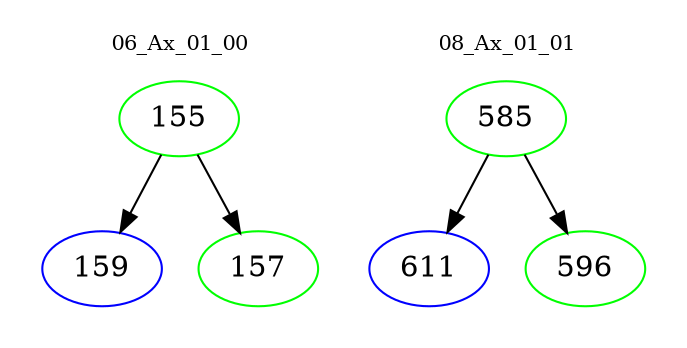 digraph{
subgraph cluster_0 {
color = white
label = "06_Ax_01_00";
fontsize=10;
T0_155 [label="155", color="green"]
T0_155 -> T0_159 [color="black"]
T0_159 [label="159", color="blue"]
T0_155 -> T0_157 [color="black"]
T0_157 [label="157", color="green"]
}
subgraph cluster_1 {
color = white
label = "08_Ax_01_01";
fontsize=10;
T1_585 [label="585", color="green"]
T1_585 -> T1_611 [color="black"]
T1_611 [label="611", color="blue"]
T1_585 -> T1_596 [color="black"]
T1_596 [label="596", color="green"]
}
}
